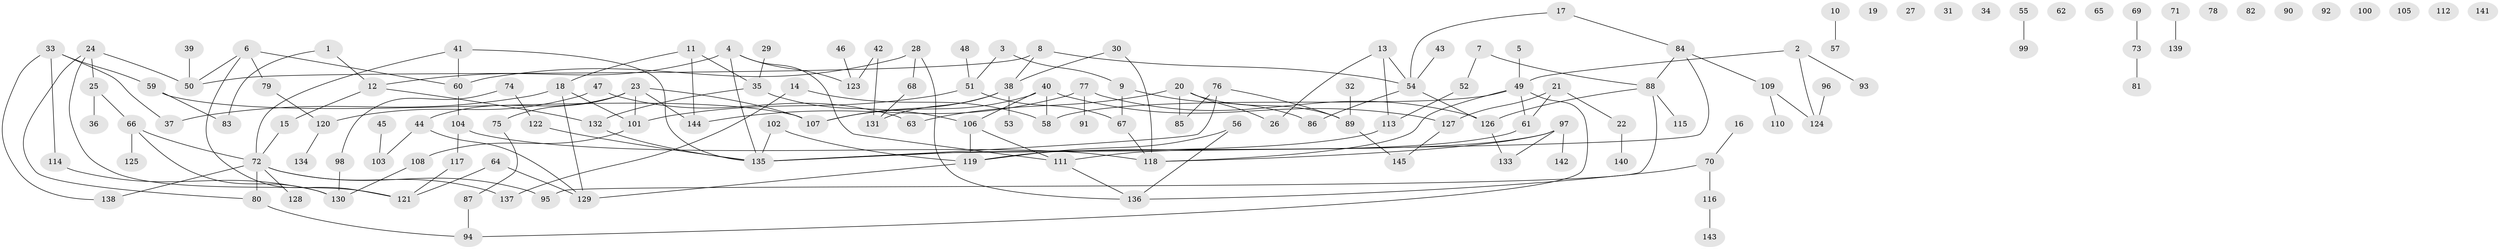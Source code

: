 // coarse degree distribution, {2: 0.18181818181818182, 3: 0.09090909090909091, 4: 0.07575757575757576, 12: 0.015151515151515152, 11: 0.015151515151515152, 5: 0.07575757575757576, 7: 0.06060606060606061, 0: 0.2727272727272727, 6: 0.045454545454545456, 1: 0.15151515151515152, 8: 0.015151515151515152}
// Generated by graph-tools (version 1.1) at 2025/16/03/04/25 18:16:32]
// undirected, 145 vertices, 173 edges
graph export_dot {
graph [start="1"]
  node [color=gray90,style=filled];
  1;
  2;
  3;
  4;
  5;
  6;
  7;
  8;
  9;
  10;
  11;
  12;
  13;
  14;
  15;
  16;
  17;
  18;
  19;
  20;
  21;
  22;
  23;
  24;
  25;
  26;
  27;
  28;
  29;
  30;
  31;
  32;
  33;
  34;
  35;
  36;
  37;
  38;
  39;
  40;
  41;
  42;
  43;
  44;
  45;
  46;
  47;
  48;
  49;
  50;
  51;
  52;
  53;
  54;
  55;
  56;
  57;
  58;
  59;
  60;
  61;
  62;
  63;
  64;
  65;
  66;
  67;
  68;
  69;
  70;
  71;
  72;
  73;
  74;
  75;
  76;
  77;
  78;
  79;
  80;
  81;
  82;
  83;
  84;
  85;
  86;
  87;
  88;
  89;
  90;
  91;
  92;
  93;
  94;
  95;
  96;
  97;
  98;
  99;
  100;
  101;
  102;
  103;
  104;
  105;
  106;
  107;
  108;
  109;
  110;
  111;
  112;
  113;
  114;
  115;
  116;
  117;
  118;
  119;
  120;
  121;
  122;
  123;
  124;
  125;
  126;
  127;
  128;
  129;
  130;
  131;
  132;
  133;
  134;
  135;
  136;
  137;
  138;
  139;
  140;
  141;
  142;
  143;
  144;
  145;
  1 -- 12;
  1 -- 83;
  2 -- 49;
  2 -- 93;
  2 -- 124;
  3 -- 9;
  3 -- 51;
  4 -- 12;
  4 -- 111;
  4 -- 123;
  4 -- 135;
  5 -- 49;
  6 -- 50;
  6 -- 60;
  6 -- 79;
  6 -- 121;
  7 -- 52;
  7 -- 88;
  8 -- 38;
  8 -- 50;
  8 -- 54;
  9 -- 67;
  9 -- 86;
  10 -- 57;
  11 -- 18;
  11 -- 35;
  11 -- 144;
  12 -- 15;
  12 -- 132;
  13 -- 26;
  13 -- 54;
  13 -- 113;
  14 -- 58;
  14 -- 137;
  15 -- 72;
  16 -- 70;
  17 -- 54;
  17 -- 84;
  18 -- 37;
  18 -- 101;
  18 -- 129;
  20 -- 26;
  20 -- 63;
  20 -- 85;
  20 -- 89;
  21 -- 22;
  21 -- 61;
  21 -- 127;
  22 -- 140;
  23 -- 44;
  23 -- 75;
  23 -- 101;
  23 -- 107;
  23 -- 144;
  24 -- 25;
  24 -- 50;
  24 -- 80;
  24 -- 121;
  25 -- 36;
  25 -- 66;
  28 -- 60;
  28 -- 68;
  28 -- 136;
  29 -- 35;
  30 -- 38;
  30 -- 118;
  32 -- 89;
  33 -- 37;
  33 -- 59;
  33 -- 114;
  33 -- 138;
  35 -- 106;
  35 -- 132;
  38 -- 53;
  38 -- 107;
  38 -- 131;
  39 -- 50;
  40 -- 58;
  40 -- 106;
  40 -- 107;
  40 -- 127;
  41 -- 60;
  41 -- 72;
  41 -- 135;
  42 -- 123;
  42 -- 131;
  43 -- 54;
  44 -- 103;
  44 -- 129;
  45 -- 103;
  46 -- 123;
  47 -- 63;
  47 -- 120;
  48 -- 51;
  49 -- 58;
  49 -- 61;
  49 -- 94;
  49 -- 118;
  51 -- 67;
  51 -- 101;
  52 -- 113;
  54 -- 86;
  54 -- 126;
  55 -- 99;
  56 -- 119;
  56 -- 136;
  59 -- 83;
  59 -- 107;
  60 -- 104;
  61 -- 119;
  64 -- 121;
  64 -- 129;
  66 -- 72;
  66 -- 125;
  66 -- 130;
  67 -- 118;
  68 -- 131;
  69 -- 73;
  70 -- 116;
  70 -- 136;
  71 -- 139;
  72 -- 80;
  72 -- 95;
  72 -- 128;
  72 -- 137;
  72 -- 138;
  73 -- 81;
  74 -- 98;
  74 -- 122;
  75 -- 87;
  76 -- 85;
  76 -- 89;
  76 -- 135;
  77 -- 91;
  77 -- 126;
  77 -- 144;
  79 -- 120;
  80 -- 94;
  84 -- 88;
  84 -- 109;
  84 -- 135;
  87 -- 94;
  88 -- 95;
  88 -- 115;
  88 -- 126;
  89 -- 145;
  96 -- 124;
  97 -- 111;
  97 -- 118;
  97 -- 133;
  97 -- 142;
  98 -- 130;
  101 -- 108;
  102 -- 119;
  102 -- 135;
  104 -- 117;
  104 -- 118;
  106 -- 111;
  106 -- 119;
  108 -- 130;
  109 -- 110;
  109 -- 124;
  111 -- 136;
  113 -- 135;
  114 -- 130;
  116 -- 143;
  117 -- 121;
  119 -- 129;
  120 -- 134;
  122 -- 135;
  126 -- 133;
  127 -- 145;
  132 -- 135;
}
